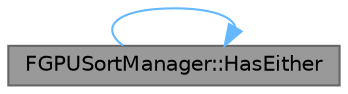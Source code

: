 digraph "FGPUSortManager::HasEither"
{
 // INTERACTIVE_SVG=YES
 // LATEX_PDF_SIZE
  bgcolor="transparent";
  edge [fontname=Helvetica,fontsize=10,labelfontname=Helvetica,labelfontsize=10];
  node [fontname=Helvetica,fontsize=10,shape=box,height=0.2,width=0.4];
  rankdir="LR";
  Node1 [id="Node000001",label="FGPUSortManager::HasEither",height=0.2,width=0.4,color="gray40", fillcolor="grey60", style="filled", fontcolor="black",tooltip="A helper to test that a flag has one and exactly one of A or B."];
  Node1 -> Node1 [id="edge1_Node000001_Node000001",color="steelblue1",style="solid",tooltip=" "];
}
